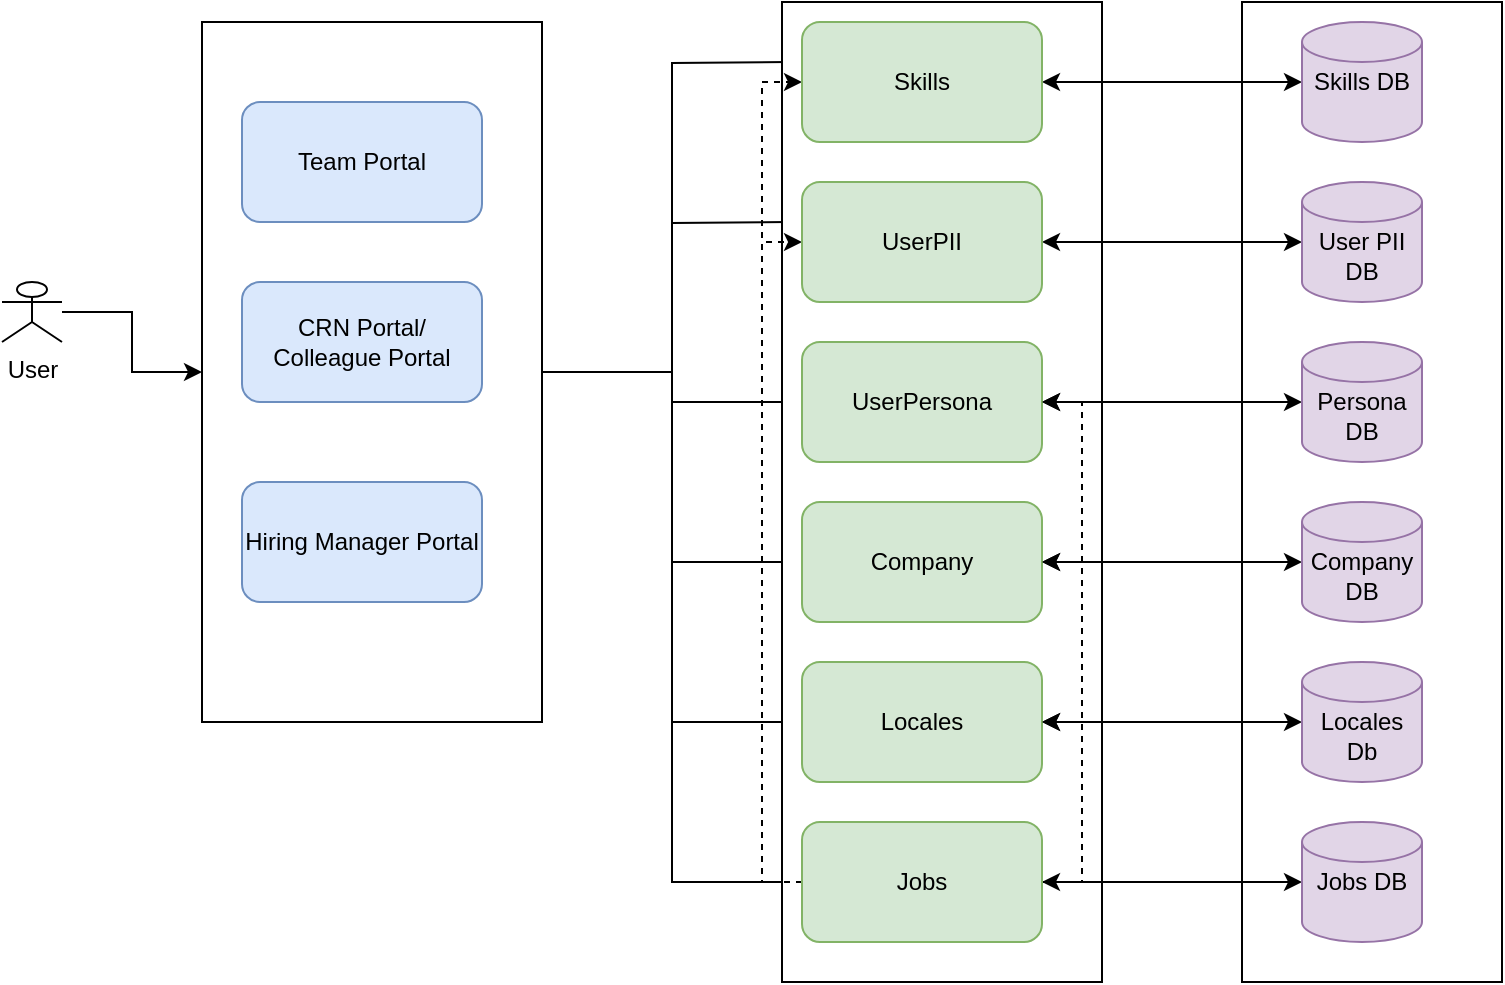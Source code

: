 <mxfile version="20.8.20" type="github">
  <diagram name="Page-1" id="cKxdtmw_B6sG-cJ21ths">
    <mxGraphModel dx="794" dy="404" grid="1" gridSize="10" guides="1" tooltips="1" connect="1" arrows="1" fold="1" page="1" pageScale="1" pageWidth="1169" pageHeight="827" math="0" shadow="0">
      <root>
        <mxCell id="0" />
        <mxCell id="1" parent="0" />
        <mxCell id="NBX-dgyrtyVS7gOFUXcp-50" value="" style="rounded=0;whiteSpace=wrap;html=1;" vertex="1" parent="1">
          <mxGeometry x="710" y="40" width="130" height="490" as="geometry" />
        </mxCell>
        <mxCell id="NBX-dgyrtyVS7gOFUXcp-32" style="edgeStyle=orthogonalEdgeStyle;rounded=0;orthogonalLoop=1;jettySize=auto;html=1;entryX=0;entryY=0.5;entryDx=0;entryDy=0;" edge="1" parent="1" source="NBX-dgyrtyVS7gOFUXcp-31">
          <mxGeometry relative="1" as="geometry">
            <mxPoint x="490" y="70" as="targetPoint" />
          </mxGeometry>
        </mxCell>
        <mxCell id="NBX-dgyrtyVS7gOFUXcp-33" style="edgeStyle=orthogonalEdgeStyle;rounded=0;orthogonalLoop=1;jettySize=auto;html=1;entryX=0;entryY=0.5;entryDx=0;entryDy=0;" edge="1" parent="1" source="NBX-dgyrtyVS7gOFUXcp-31">
          <mxGeometry relative="1" as="geometry">
            <mxPoint x="490" y="150" as="targetPoint" />
          </mxGeometry>
        </mxCell>
        <mxCell id="NBX-dgyrtyVS7gOFUXcp-34" style="edgeStyle=orthogonalEdgeStyle;rounded=0;orthogonalLoop=1;jettySize=auto;html=1;entryX=0;entryY=0.5;entryDx=0;entryDy=0;" edge="1" parent="1" source="NBX-dgyrtyVS7gOFUXcp-31" target="NBX-dgyrtyVS7gOFUXcp-22">
          <mxGeometry relative="1" as="geometry" />
        </mxCell>
        <mxCell id="NBX-dgyrtyVS7gOFUXcp-35" style="edgeStyle=orthogonalEdgeStyle;rounded=0;orthogonalLoop=1;jettySize=auto;html=1;entryX=0;entryY=0.5;entryDx=0;entryDy=0;" edge="1" parent="1" source="NBX-dgyrtyVS7gOFUXcp-31" target="NBX-dgyrtyVS7gOFUXcp-23">
          <mxGeometry relative="1" as="geometry" />
        </mxCell>
        <mxCell id="NBX-dgyrtyVS7gOFUXcp-36" style="edgeStyle=orthogonalEdgeStyle;rounded=0;orthogonalLoop=1;jettySize=auto;html=1;entryX=0;entryY=0.5;entryDx=0;entryDy=0;" edge="1" parent="1" source="NBX-dgyrtyVS7gOFUXcp-31" target="NBX-dgyrtyVS7gOFUXcp-24">
          <mxGeometry relative="1" as="geometry" />
        </mxCell>
        <mxCell id="NBX-dgyrtyVS7gOFUXcp-38" style="edgeStyle=orthogonalEdgeStyle;rounded=0;orthogonalLoop=1;jettySize=auto;html=1;entryX=0;entryY=0.5;entryDx=0;entryDy=0;" edge="1" parent="1" source="NBX-dgyrtyVS7gOFUXcp-31" target="NBX-dgyrtyVS7gOFUXcp-25">
          <mxGeometry relative="1" as="geometry" />
        </mxCell>
        <mxCell id="NBX-dgyrtyVS7gOFUXcp-31" value="" style="rounded=0;whiteSpace=wrap;html=1;" vertex="1" parent="1">
          <mxGeometry x="190" y="50" width="170" height="350" as="geometry" />
        </mxCell>
        <mxCell id="NBX-dgyrtyVS7gOFUXcp-45" style="edgeStyle=orthogonalEdgeStyle;rounded=0;orthogonalLoop=1;jettySize=auto;html=1;" edge="1" parent="1" source="NBX-dgyrtyVS7gOFUXcp-1" target="NBX-dgyrtyVS7gOFUXcp-31">
          <mxGeometry relative="1" as="geometry" />
        </mxCell>
        <mxCell id="NBX-dgyrtyVS7gOFUXcp-1" value="User" style="shape=umlActor;verticalLabelPosition=bottom;verticalAlign=top;html=1;outlineConnect=0;" vertex="1" parent="1">
          <mxGeometry x="90" y="180" width="30" height="30" as="geometry" />
        </mxCell>
        <mxCell id="NBX-dgyrtyVS7gOFUXcp-2" value="Team Portal" style="rounded=1;whiteSpace=wrap;html=1;fillColor=#dae8fc;strokeColor=#6c8ebf;" vertex="1" parent="1">
          <mxGeometry x="210" y="90" width="120" height="60" as="geometry" />
        </mxCell>
        <mxCell id="NBX-dgyrtyVS7gOFUXcp-3" value="CRN Portal/ Colleague Portal" style="rounded=1;whiteSpace=wrap;html=1;fillColor=#dae8fc;strokeColor=#6c8ebf;" vertex="1" parent="1">
          <mxGeometry x="210" y="180" width="120" height="60" as="geometry" />
        </mxCell>
        <mxCell id="NBX-dgyrtyVS7gOFUXcp-4" value="Hiring Manager Portal" style="rounded=1;whiteSpace=wrap;html=1;fillColor=#dae8fc;strokeColor=#6c8ebf;" vertex="1" parent="1">
          <mxGeometry x="210" y="280" width="120" height="60" as="geometry" />
        </mxCell>
        <mxCell id="NBX-dgyrtyVS7gOFUXcp-18" value="" style="rounded=0;whiteSpace=wrap;html=1;" vertex="1" parent="1">
          <mxGeometry x="480" y="40" width="160" height="490" as="geometry" />
        </mxCell>
        <mxCell id="NBX-dgyrtyVS7gOFUXcp-74" value="" style="edgeStyle=orthogonalEdgeStyle;rounded=0;orthogonalLoop=1;jettySize=auto;html=1;strokeWidth=1;startArrow=classic;startFill=1;endArrow=classic;endFill=1;entryX=0;entryY=0.5;entryDx=0;entryDy=0;entryPerimeter=0;" edge="1" parent="1" source="NBX-dgyrtyVS7gOFUXcp-22" target="NBX-dgyrtyVS7gOFUXcp-56">
          <mxGeometry relative="1" as="geometry" />
        </mxCell>
        <mxCell id="NBX-dgyrtyVS7gOFUXcp-22" value="UserPersona" style="rounded=1;whiteSpace=wrap;html=1;fillColor=#d5e8d4;strokeColor=#82b366;" vertex="1" parent="1">
          <mxGeometry x="490" y="210" width="120" height="60" as="geometry" />
        </mxCell>
        <mxCell id="NBX-dgyrtyVS7gOFUXcp-76" value="" style="edgeStyle=orthogonalEdgeStyle;rounded=0;orthogonalLoop=1;jettySize=auto;html=1;strokeWidth=1;startArrow=classic;startFill=1;endArrow=classic;endFill=1;entryX=0;entryY=0.5;entryDx=0;entryDy=0;entryPerimeter=0;" edge="1" parent="1" source="NBX-dgyrtyVS7gOFUXcp-23" target="NBX-dgyrtyVS7gOFUXcp-57">
          <mxGeometry relative="1" as="geometry">
            <mxPoint x="710" y="285" as="targetPoint" />
          </mxGeometry>
        </mxCell>
        <mxCell id="NBX-dgyrtyVS7gOFUXcp-23" value="Company" style="rounded=1;whiteSpace=wrap;html=1;fillColor=#d5e8d4;strokeColor=#82b366;" vertex="1" parent="1">
          <mxGeometry x="490" y="290" width="120" height="60" as="geometry" />
        </mxCell>
        <mxCell id="NBX-dgyrtyVS7gOFUXcp-78" value="" style="edgeStyle=orthogonalEdgeStyle;rounded=0;orthogonalLoop=1;jettySize=auto;html=1;strokeWidth=1;startArrow=classic;startFill=1;endArrow=classic;endFill=1;entryX=0;entryY=0.5;entryDx=0;entryDy=0;entryPerimeter=0;" edge="1" parent="1" source="NBX-dgyrtyVS7gOFUXcp-24" target="NBX-dgyrtyVS7gOFUXcp-58">
          <mxGeometry relative="1" as="geometry" />
        </mxCell>
        <mxCell id="NBX-dgyrtyVS7gOFUXcp-24" value="Locales" style="rounded=1;whiteSpace=wrap;html=1;fillColor=#d5e8d4;strokeColor=#82b366;" vertex="1" parent="1">
          <mxGeometry x="490" y="370" width="120" height="60" as="geometry" />
        </mxCell>
        <mxCell id="NBX-dgyrtyVS7gOFUXcp-65" style="edgeStyle=orthogonalEdgeStyle;rounded=0;orthogonalLoop=1;jettySize=auto;html=1;exitX=1;exitY=0.5;exitDx=0;exitDy=0;entryX=1;entryY=0.5;entryDx=0;entryDy=0;dashed=1;strokeWidth=1;startArrow=none;startFill=0;endArrow=classic;endFill=1;" edge="1" parent="1" source="NBX-dgyrtyVS7gOFUXcp-25" target="NBX-dgyrtyVS7gOFUXcp-23">
          <mxGeometry relative="1" as="geometry" />
        </mxCell>
        <mxCell id="NBX-dgyrtyVS7gOFUXcp-67" style="edgeStyle=orthogonalEdgeStyle;rounded=0;orthogonalLoop=1;jettySize=auto;html=1;entryX=1;entryY=0.5;entryDx=0;entryDy=0;dashed=1;strokeWidth=1;startArrow=none;startFill=0;endArrow=classic;endFill=1;" edge="1" parent="1" source="NBX-dgyrtyVS7gOFUXcp-25" target="NBX-dgyrtyVS7gOFUXcp-22">
          <mxGeometry relative="1" as="geometry">
            <Array as="points">
              <mxPoint x="630" y="480" />
              <mxPoint x="630" y="240" />
            </Array>
          </mxGeometry>
        </mxCell>
        <mxCell id="NBX-dgyrtyVS7gOFUXcp-68" style="edgeStyle=orthogonalEdgeStyle;rounded=0;orthogonalLoop=1;jettySize=auto;html=1;exitX=0;exitY=0.5;exitDx=0;exitDy=0;entryX=0;entryY=0.5;entryDx=0;entryDy=0;dashed=1;strokeWidth=1;startArrow=none;startFill=0;endArrow=classic;endFill=1;" edge="1" parent="1" source="NBX-dgyrtyVS7gOFUXcp-25" target="NBX-dgyrtyVS7gOFUXcp-47">
          <mxGeometry relative="1" as="geometry" />
        </mxCell>
        <mxCell id="NBX-dgyrtyVS7gOFUXcp-69" style="edgeStyle=orthogonalEdgeStyle;rounded=0;orthogonalLoop=1;jettySize=auto;html=1;entryX=0;entryY=0.5;entryDx=0;entryDy=0;dashed=1;strokeWidth=1;startArrow=none;startFill=0;endArrow=classic;endFill=1;exitX=0;exitY=0.5;exitDx=0;exitDy=0;" edge="1" parent="1" source="NBX-dgyrtyVS7gOFUXcp-25" target="NBX-dgyrtyVS7gOFUXcp-46">
          <mxGeometry relative="1" as="geometry">
            <Array as="points">
              <mxPoint x="470" y="480" />
              <mxPoint x="470" y="80" />
            </Array>
          </mxGeometry>
        </mxCell>
        <mxCell id="NBX-dgyrtyVS7gOFUXcp-72" style="edgeStyle=orthogonalEdgeStyle;rounded=0;orthogonalLoop=1;jettySize=auto;html=1;entryX=1;entryY=0.5;entryDx=0;entryDy=0;dashed=1;strokeWidth=1;startArrow=none;startFill=0;endArrow=classic;endFill=1;" edge="1" parent="1" source="NBX-dgyrtyVS7gOFUXcp-25" target="NBX-dgyrtyVS7gOFUXcp-24">
          <mxGeometry relative="1" as="geometry">
            <Array as="points">
              <mxPoint x="630" y="480" />
              <mxPoint x="630" y="400" />
            </Array>
          </mxGeometry>
        </mxCell>
        <mxCell id="NBX-dgyrtyVS7gOFUXcp-79" value="" style="edgeStyle=orthogonalEdgeStyle;rounded=0;orthogonalLoop=1;jettySize=auto;html=1;strokeWidth=1;startArrow=classic;startFill=1;endArrow=classic;endFill=1;entryX=0;entryY=0.5;entryDx=0;entryDy=0;entryPerimeter=0;" edge="1" parent="1" source="NBX-dgyrtyVS7gOFUXcp-25" target="NBX-dgyrtyVS7gOFUXcp-59">
          <mxGeometry relative="1" as="geometry" />
        </mxCell>
        <mxCell id="NBX-dgyrtyVS7gOFUXcp-25" value="Jobs" style="rounded=1;whiteSpace=wrap;html=1;fillColor=#d5e8d4;strokeColor=#82b366;" vertex="1" parent="1">
          <mxGeometry x="490" y="450" width="120" height="60" as="geometry" />
        </mxCell>
        <mxCell id="NBX-dgyrtyVS7gOFUXcp-64" style="edgeStyle=orthogonalEdgeStyle;rounded=0;orthogonalLoop=1;jettySize=auto;html=1;exitX=1;exitY=0.5;exitDx=0;exitDy=0;entryX=0;entryY=0.5;entryDx=0;entryDy=0;entryPerimeter=0;strokeWidth=1;startArrow=classic;startFill=1;endArrow=classic;endFill=1;" edge="1" parent="1" source="NBX-dgyrtyVS7gOFUXcp-46" target="NBX-dgyrtyVS7gOFUXcp-53">
          <mxGeometry relative="1" as="geometry" />
        </mxCell>
        <mxCell id="NBX-dgyrtyVS7gOFUXcp-46" value="Skills" style="rounded=1;whiteSpace=wrap;html=1;fillColor=#d5e8d4;strokeColor=#82b366;" vertex="1" parent="1">
          <mxGeometry x="490" y="50" width="120" height="60" as="geometry" />
        </mxCell>
        <mxCell id="NBX-dgyrtyVS7gOFUXcp-73" style="edgeStyle=orthogonalEdgeStyle;rounded=0;orthogonalLoop=1;jettySize=auto;html=1;entryX=0;entryY=0.5;entryDx=0;entryDy=0;entryPerimeter=0;strokeWidth=1;startArrow=classic;startFill=1;endArrow=classic;endFill=1;" edge="1" parent="1" source="NBX-dgyrtyVS7gOFUXcp-47" target="NBX-dgyrtyVS7gOFUXcp-54">
          <mxGeometry relative="1" as="geometry" />
        </mxCell>
        <mxCell id="NBX-dgyrtyVS7gOFUXcp-47" value="UserPII" style="rounded=1;whiteSpace=wrap;html=1;fillColor=#d5e8d4;strokeColor=#82b366;" vertex="1" parent="1">
          <mxGeometry x="490" y="130" width="120" height="60" as="geometry" />
        </mxCell>
        <mxCell id="NBX-dgyrtyVS7gOFUXcp-53" value="Skills DB" style="strokeWidth=1;html=1;shape=mxgraph.flowchart.database;whiteSpace=wrap;fillStyle=auto;fillColor=#e1d5e7;strokeColor=#9673a6;" vertex="1" parent="1">
          <mxGeometry x="740" y="50" width="60" height="60" as="geometry" />
        </mxCell>
        <mxCell id="NBX-dgyrtyVS7gOFUXcp-54" value="&lt;br&gt;User PII DB" style="strokeWidth=1;html=1;shape=mxgraph.flowchart.database;whiteSpace=wrap;fillStyle=auto;fillColor=#e1d5e7;strokeColor=#9673a6;" vertex="1" parent="1">
          <mxGeometry x="740" y="130" width="60" height="60" as="geometry" />
        </mxCell>
        <mxCell id="NBX-dgyrtyVS7gOFUXcp-56" value="&lt;br&gt;Persona DB" style="strokeWidth=1;html=1;shape=mxgraph.flowchart.database;whiteSpace=wrap;fillStyle=auto;fillColor=#e1d5e7;strokeColor=#9673a6;" vertex="1" parent="1">
          <mxGeometry x="740" y="210" width="60" height="60" as="geometry" />
        </mxCell>
        <mxCell id="NBX-dgyrtyVS7gOFUXcp-57" value="&lt;br&gt;Company DB" style="strokeWidth=1;html=1;shape=mxgraph.flowchart.database;whiteSpace=wrap;fillStyle=auto;fillColor=#e1d5e7;strokeColor=#9673a6;" vertex="1" parent="1">
          <mxGeometry x="740" y="290" width="60" height="60" as="geometry" />
        </mxCell>
        <mxCell id="NBX-dgyrtyVS7gOFUXcp-58" value="&lt;br&gt;Locales Db" style="strokeWidth=1;html=1;shape=mxgraph.flowchart.database;whiteSpace=wrap;fillStyle=auto;fillColor=#e1d5e7;strokeColor=#9673a6;" vertex="1" parent="1">
          <mxGeometry x="740" y="370" width="60" height="60" as="geometry" />
        </mxCell>
        <mxCell id="NBX-dgyrtyVS7gOFUXcp-59" value="Jobs DB" style="strokeWidth=1;html=1;shape=mxgraph.flowchart.database;whiteSpace=wrap;fillStyle=auto;fillColor=#e1d5e7;strokeColor=#9673a6;" vertex="1" parent="1">
          <mxGeometry x="740" y="450" width="60" height="60" as="geometry" />
        </mxCell>
      </root>
    </mxGraphModel>
  </diagram>
</mxfile>
